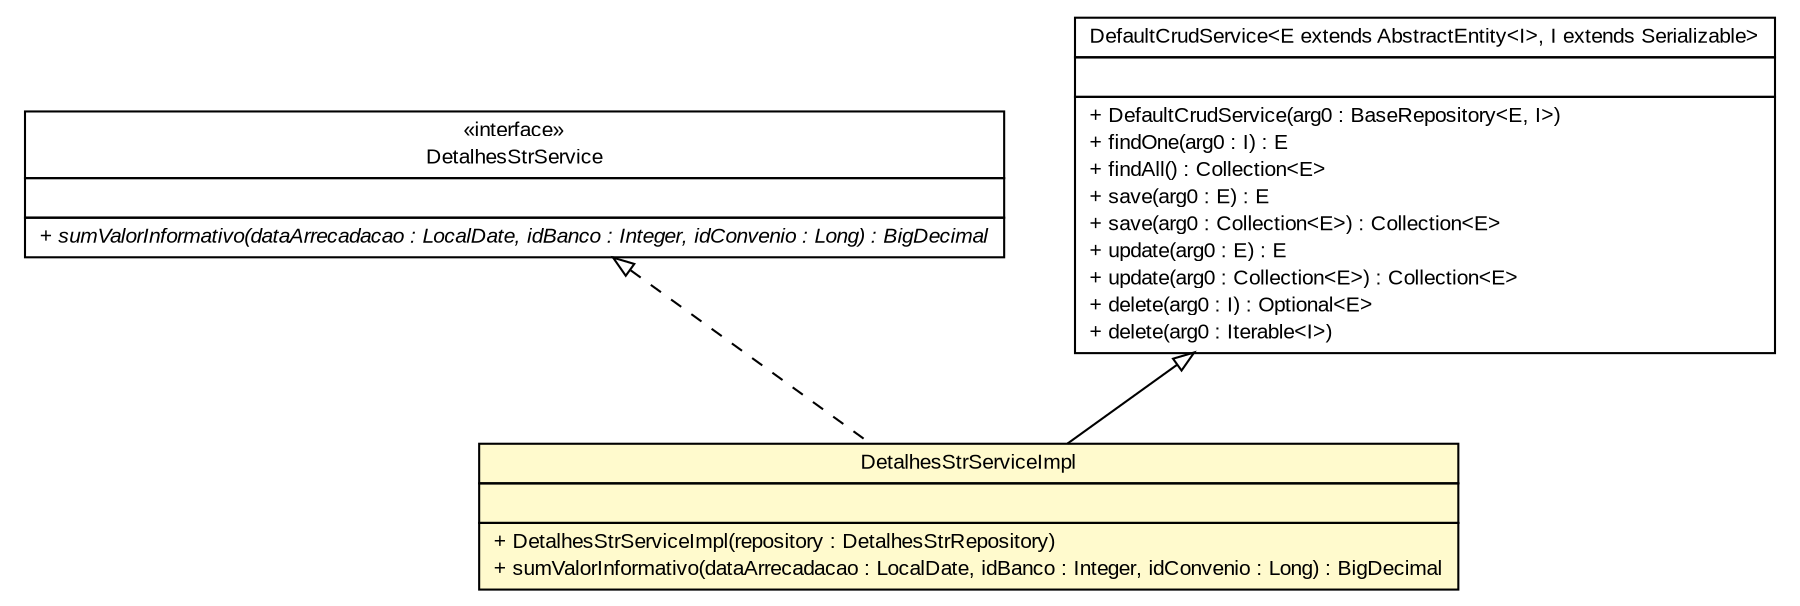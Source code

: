 #!/usr/local/bin/dot
#
# Class diagram 
# Generated by UMLGraph version R5_6 (http://www.umlgraph.org/)
#

digraph G {
	edge [fontname="arial",fontsize=10,labelfontname="arial",labelfontsize=10];
	node [fontname="arial",fontsize=10,shape=plaintext];
	nodesep=0.25;
	ranksep=0.5;
	// br.gov.to.sefaz.arr.processamento.service.DetalhesStrService
	c79008 [label=<<table title="br.gov.to.sefaz.arr.processamento.service.DetalhesStrService" border="0" cellborder="1" cellspacing="0" cellpadding="2" port="p" href="../DetalhesStrService.html">
		<tr><td><table border="0" cellspacing="0" cellpadding="1">
<tr><td align="center" balign="center"> &#171;interface&#187; </td></tr>
<tr><td align="center" balign="center"> DetalhesStrService </td></tr>
		</table></td></tr>
		<tr><td><table border="0" cellspacing="0" cellpadding="1">
<tr><td align="left" balign="left">  </td></tr>
		</table></td></tr>
		<tr><td><table border="0" cellspacing="0" cellpadding="1">
<tr><td align="left" balign="left"><font face="arial italic" point-size="10.0"> + sumValorInformativo(dataArrecadacao : LocalDate, idBanco : Integer, idConvenio : Long) : BigDecimal </font></td></tr>
		</table></td></tr>
		</table>>, URL="../DetalhesStrService.html", fontname="arial", fontcolor="black", fontsize=10.0];
	// br.gov.to.sefaz.arr.processamento.service.impl.DetalhesStrServiceImpl
	c79021 [label=<<table title="br.gov.to.sefaz.arr.processamento.service.impl.DetalhesStrServiceImpl" border="0" cellborder="1" cellspacing="0" cellpadding="2" port="p" bgcolor="lemonChiffon" href="./DetalhesStrServiceImpl.html">
		<tr><td><table border="0" cellspacing="0" cellpadding="1">
<tr><td align="center" balign="center"> DetalhesStrServiceImpl </td></tr>
		</table></td></tr>
		<tr><td><table border="0" cellspacing="0" cellpadding="1">
<tr><td align="left" balign="left">  </td></tr>
		</table></td></tr>
		<tr><td><table border="0" cellspacing="0" cellpadding="1">
<tr><td align="left" balign="left"> + DetalhesStrServiceImpl(repository : DetalhesStrRepository) </td></tr>
<tr><td align="left" balign="left"> + sumValorInformativo(dataArrecadacao : LocalDate, idBanco : Integer, idConvenio : Long) : BigDecimal </td></tr>
		</table></td></tr>
		</table>>, URL="./DetalhesStrServiceImpl.html", fontname="arial", fontcolor="black", fontsize=10.0];
	//br.gov.to.sefaz.arr.processamento.service.impl.DetalhesStrServiceImpl extends br.gov.to.sefaz.business.service.impl.DefaultCrudService<br.gov.to.sefaz.arr.persistence.entity.DetalheStr, java.lang.Long>
	c79065:p -> c79021:p [dir=back,arrowtail=empty];
	//br.gov.to.sefaz.arr.processamento.service.impl.DetalhesStrServiceImpl implements br.gov.to.sefaz.arr.processamento.service.DetalhesStrService
	c79008:p -> c79021:p [dir=back,arrowtail=empty,style=dashed];
	// br.gov.to.sefaz.business.service.impl.DefaultCrudService<E extends br.gov.to.sefaz.persistence.entity.AbstractEntity<I>, I extends java.io.Serializable>
	c79065 [label=<<table title="br.gov.to.sefaz.business.service.impl.DefaultCrudService" border="0" cellborder="1" cellspacing="0" cellpadding="2" port="p" href="http://java.sun.com/j2se/1.4.2/docs/api/br/gov/to/sefaz/business/service/impl/DefaultCrudService.html">
		<tr><td><table border="0" cellspacing="0" cellpadding="1">
<tr><td align="center" balign="center"> DefaultCrudService&lt;E extends AbstractEntity&lt;I&gt;, I extends Serializable&gt; </td></tr>
		</table></td></tr>
		<tr><td><table border="0" cellspacing="0" cellpadding="1">
<tr><td align="left" balign="left">  </td></tr>
		</table></td></tr>
		<tr><td><table border="0" cellspacing="0" cellpadding="1">
<tr><td align="left" balign="left"> + DefaultCrudService(arg0 : BaseRepository&lt;E, I&gt;) </td></tr>
<tr><td align="left" balign="left"> + findOne(arg0 : I) : E </td></tr>
<tr><td align="left" balign="left"> + findAll() : Collection&lt;E&gt; </td></tr>
<tr><td align="left" balign="left"> + save(arg0 : E) : E </td></tr>
<tr><td align="left" balign="left"> + save(arg0 : Collection&lt;E&gt;) : Collection&lt;E&gt; </td></tr>
<tr><td align="left" balign="left"> + update(arg0 : E) : E </td></tr>
<tr><td align="left" balign="left"> + update(arg0 : Collection&lt;E&gt;) : Collection&lt;E&gt; </td></tr>
<tr><td align="left" balign="left"> + delete(arg0 : I) : Optional&lt;E&gt; </td></tr>
<tr><td align="left" balign="left"> + delete(arg0 : Iterable&lt;I&gt;) </td></tr>
		</table></td></tr>
		</table>>, URL="http://java.sun.com/j2se/1.4.2/docs/api/br/gov/to/sefaz/business/service/impl/DefaultCrudService.html", fontname="arial", fontcolor="black", fontsize=10.0];
}

